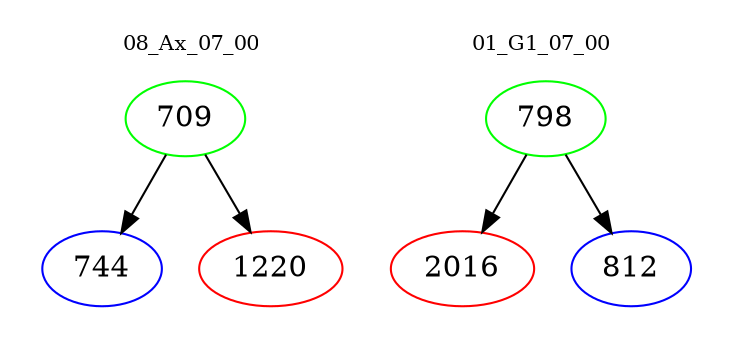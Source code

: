 digraph{
subgraph cluster_0 {
color = white
label = "08_Ax_07_00";
fontsize=10;
T0_709 [label="709", color="green"]
T0_709 -> T0_744 [color="black"]
T0_744 [label="744", color="blue"]
T0_709 -> T0_1220 [color="black"]
T0_1220 [label="1220", color="red"]
}
subgraph cluster_1 {
color = white
label = "01_G1_07_00";
fontsize=10;
T1_798 [label="798", color="green"]
T1_798 -> T1_2016 [color="black"]
T1_2016 [label="2016", color="red"]
T1_798 -> T1_812 [color="black"]
T1_812 [label="812", color="blue"]
}
}
